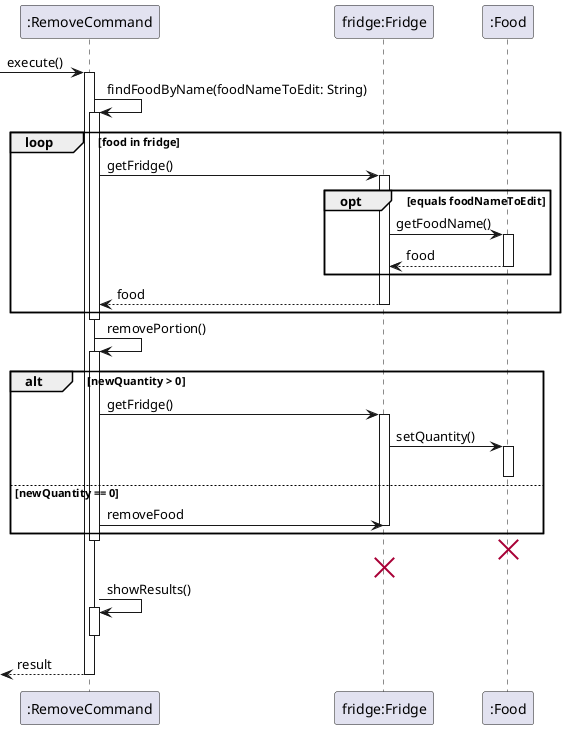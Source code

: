@startuml
'https://plantuml.com/sequence-diagram

participant ":RemoveCommand" as RemoveCommand
participant "fridge:Fridge" as Fridge
participant ":Food" as Food

-> RemoveCommand: execute()
activate RemoveCommand

RemoveCommand -> RemoveCommand: findFoodByName(foodNameToEdit: String)
activate RemoveCommand

loop food in fridge
    RemoveCommand -> Fridge: getFridge()
    activate Fridge
    opt equals foodNameToEdit
        Fridge -> Food: getFoodName()
        activate Food
        return food
    end
    return food
end

deactivate RemoveCommand

RemoveCommand -> RemoveCommand: removePortion()
activate RemoveCommand

alt newQuantity > 0
    RemoveCommand -> Fridge: getFridge()
    activate Fridge
    Fridge -> Food: setQuantity()
    activate Food
    deactivate Food
else newQuantity == 0
    RemoveCommand -> Fridge: removeFood
    deactivate Fridge
end

deactivate RemoveCommand
destroy Food
destroy Fridge

RemoveCommand -> RemoveCommand: showResults()
activate RemoveCommand
deactivate RemoveCommand
return result
@enduml